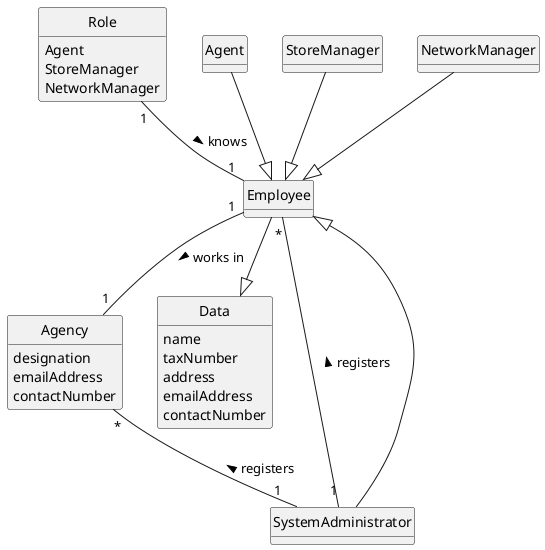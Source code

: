 @startuml
skinparam monochrome true
skinparam packageStyle rectangle
skinparam shadowing false

'left to right direction

skinparam classAttributeIconSize 0

hide circle
hide methods

class SystemAdministrator {}


class Employee {}

class Role{
Agent
StoreManager
NetworkManager
}

class Agent{
}

class StoreManager{
}
class NetworkManager{
}

class Data{
name
taxNumber
address
emailAddress
contactNumber
}


class Agency {
designation
emailAddress
contactNumber
}



SystemAdministrator -|> Employee
SystemAdministrator "1" -- "*" Employee: registers >
SystemAdministrator "1" -up- "*" Agency: registers >

Employee "1" -- "1" Agency: works in  >
Role "1" -- "1" Employee: knows  >
Data  <|-up-  Employee
Agent  --|> Employee
StoreManager --|> Employee
NetworkManager --|> Employee


@enduml